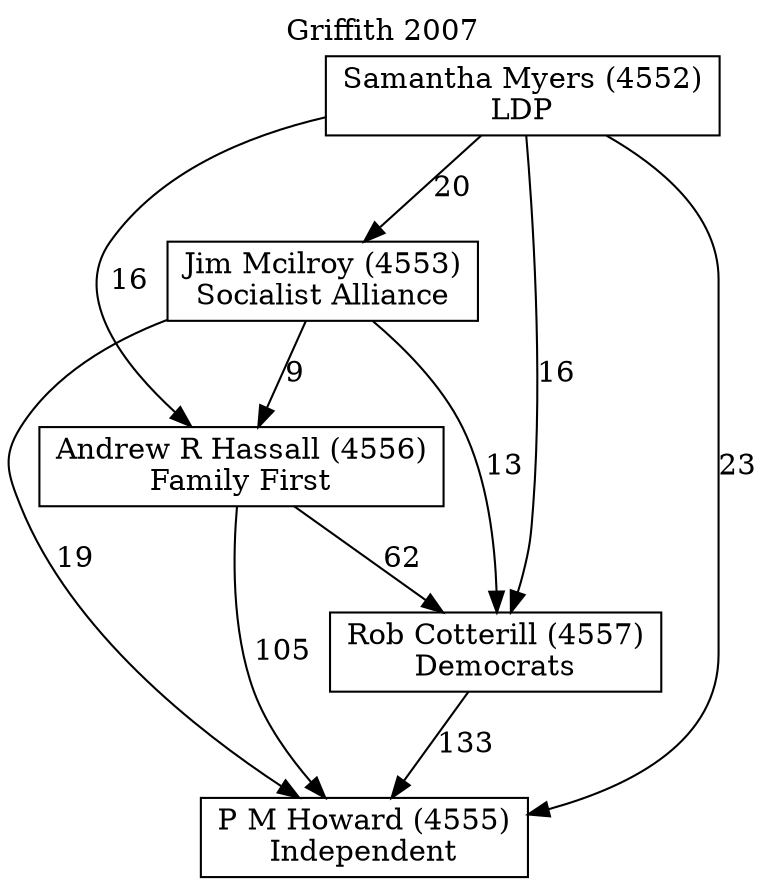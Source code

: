 // House preference flow
digraph "P M Howard (4555)_Griffith_2007" {
	graph [label="Griffith 2007" labelloc=t mclimit=10]
	node [shape=box]
	"P M Howard (4555)" [label="P M Howard (4555)
Independent"]
	"Rob Cotterill (4557)" [label="Rob Cotterill (4557)
Democrats"]
	"Andrew R Hassall (4556)" [label="Andrew R Hassall (4556)
Family First"]
	"Jim Mcilroy (4553)" [label="Jim Mcilroy (4553)
Socialist Alliance"]
	"Samantha Myers (4552)" [label="Samantha Myers (4552)
LDP"]
	"Rob Cotterill (4557)" -> "P M Howard (4555)" [label=133]
	"Andrew R Hassall (4556)" -> "Rob Cotterill (4557)" [label=62]
	"Jim Mcilroy (4553)" -> "Andrew R Hassall (4556)" [label=9]
	"Samantha Myers (4552)" -> "Jim Mcilroy (4553)" [label=20]
	"Andrew R Hassall (4556)" -> "P M Howard (4555)" [label=105]
	"Jim Mcilroy (4553)" -> "P M Howard (4555)" [label=19]
	"Samantha Myers (4552)" -> "P M Howard (4555)" [label=23]
	"Samantha Myers (4552)" -> "Andrew R Hassall (4556)" [label=16]
	"Jim Mcilroy (4553)" -> "Rob Cotterill (4557)" [label=13]
	"Samantha Myers (4552)" -> "Rob Cotterill (4557)" [label=16]
}
